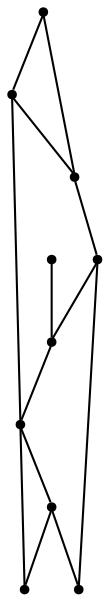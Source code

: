 graph {
  node [shape=point,comment="{\"directed\":false,\"doi\":\"10.1007/978-3-031-22203-0_32\",\"figure\":\"10 (3)\"}"]

  v0 [pos="995.0179045240919,501.9374505031167"]
  v1 [pos="1105.1604997188358,501.9301061308838"]
  v2 [pos="1215.2946217569213,501.9374505031167"]
  v3 [pos="1325.4330678074102,501.93849969914993"]
  v4 [pos="1435.5713866810638,501.9374505031167"]
  v5 [pos="1435.5797803521998,667.1419820660872"]
  v6 [pos="1325.437137466143,667.1419820660872"]
  v7 [pos="1215.2988185924894,667.1419820660872"]
  v8 [pos="1105.1604997188356,667.1430233136656"]
  v9 [pos="995.0179045240918,667.1419820660872"]

  v9 -- v6 [id="-5",pos="995.0179045240918,667.1419820660872 995.0168076238866,832.3495976295189 995.0168076238866,832.3495976295189 995.0168076238866,832.3495976295189 1325.437137466143,667.1419820660872 1325.437137466143,667.1419820660872 1325.437137466143,667.1419820660872"]
  v9 -- v0 [id="-6",pos="995.0179045240918,667.1419820660872 995.0179045240919,501.9374505031167 995.0179045240919,501.9374505031167 995.0179045240919,501.9374505031167"]
  v1 -- v0 [id="-8",pos="1105.1604997188358,501.9301061308838 995.0179045240919,501.9374505031167 995.0179045240919,501.9374505031167 995.0179045240919,501.9374505031167"]
  v2 -- v1 [id="-9",pos="1215.2946217569213,501.9374505031167 1105.1604997188358,501.9301061308838 1105.1604997188358,501.9301061308838 1105.1604997188358,501.9301061308838"]
  v3 -- v2 [id="-10",pos="1325.4330678074102,501.93849969914993 1215.2946217569213,501.9374505031167 1215.2946217569213,501.9374505031167 1215.2946217569213,501.9374505031167"]
  v4 -- v3 [id="-11",pos="1435.5713866810638,501.9374505031167 1325.4330678074102,501.93849969914993 1325.4330678074102,501.93849969914993 1325.4330678074102,501.93849969914993"]
  v5 -- v8 [id="-13",pos="1435.5797803521998,667.1419820660872 1105.1594505099436,832.3495976295189 1105.1594505099436,832.3495976295189 1105.1594505099436,832.3495976295189 1105.1604997188356,667.1430233136656 1105.1604997188356,667.1430233136656 1105.1604997188356,667.1430233136656"]
  v5 -- v4 [id="-15",pos="1435.5797803521998,667.1419820660872 1435.5713866810638,501.9374505031167 1435.5713866810638,501.9374505031167 1435.5713866810638,501.9374505031167"]
  v1 -- v5 [id="-18",pos="1105.1604997188358,501.9301061308838 1435.5797803521998,667.1419820660872 1435.5797803521998,667.1419820660872 1435.5797803521998,667.1419820660872"]
  v8 -- v1 [id="-19",pos="1105.1604997188356,667.1430233136656 1105.1604997188358,501.9301061308838 1105.1604997188358,501.9301061308838 1105.1604997188358,501.9301061308838"]
  v0 -- v6 [id="-20",pos="995.0179045240919,501.9374505031167 1325.437137466143,667.1419820660872 1325.437137466143,667.1419820660872 1325.437137466143,667.1419820660872"]
  v6 -- v3 [id="-22",pos="1325.437137466143,667.1419820660872 1325.4330678074102,501.93849969914993 1325.4330678074102,501.93849969914993 1325.4330678074102,501.93849969914993"]
  v7 -- v2 [id="-27",pos="1215.2988185924894,667.1419820660872 1215.2946217569213,501.9374505031167 1215.2946217569213,501.9374505031167 1215.2946217569213,501.9374505031167"]
}